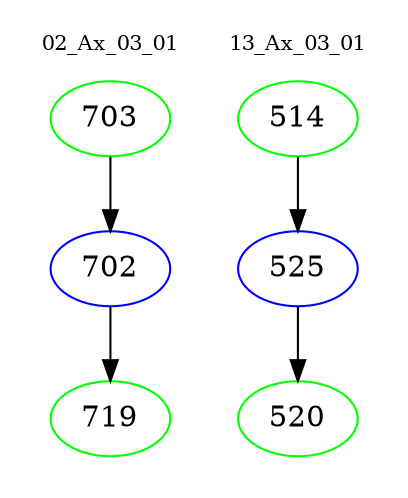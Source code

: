 digraph{
subgraph cluster_0 {
color = white
label = "02_Ax_03_01";
fontsize=10;
T0_703 [label="703", color="green"]
T0_703 -> T0_702 [color="black"]
T0_702 [label="702", color="blue"]
T0_702 -> T0_719 [color="black"]
T0_719 [label="719", color="green"]
}
subgraph cluster_1 {
color = white
label = "13_Ax_03_01";
fontsize=10;
T1_514 [label="514", color="green"]
T1_514 -> T1_525 [color="black"]
T1_525 [label="525", color="blue"]
T1_525 -> T1_520 [color="black"]
T1_520 [label="520", color="green"]
}
}
